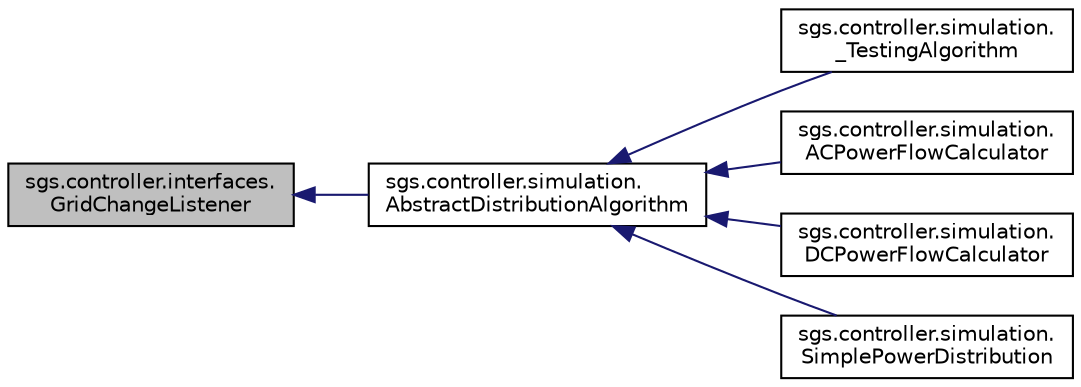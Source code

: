 digraph "sgs.controller.interfaces.GridChangeListener"
{
  edge [fontname="Helvetica",fontsize="10",labelfontname="Helvetica",labelfontsize="10"];
  node [fontname="Helvetica",fontsize="10",shape=record];
  rankdir="LR";
  Node1 [label="sgs.controller.interfaces.\lGridChangeListener",height=0.2,width=0.4,color="black", fillcolor="grey75", style="filled" fontcolor="black"];
  Node1 -> Node2 [dir="back",color="midnightblue",fontsize="10",style="solid",fontname="Helvetica"];
  Node2 [label="sgs.controller.simulation.\lAbstractDistributionAlgorithm",height=0.2,width=0.4,color="black", fillcolor="white", style="filled",URL="$classsgs_1_1controller_1_1simulation_1_1_abstract_distribution_algorithm.html"];
  Node2 -> Node3 [dir="back",color="midnightblue",fontsize="10",style="solid",fontname="Helvetica"];
  Node3 [label="sgs.controller.simulation.\l_TestingAlgorithm",height=0.2,width=0.4,color="black", fillcolor="white", style="filled",URL="$classsgs_1_1controller_1_1simulation_1_1___testing_algorithm.html"];
  Node2 -> Node4 [dir="back",color="midnightblue",fontsize="10",style="solid",fontname="Helvetica"];
  Node4 [label="sgs.controller.simulation.\lACPowerFlowCalculator",height=0.2,width=0.4,color="black", fillcolor="white", style="filled",URL="$classsgs_1_1controller_1_1simulation_1_1_a_c_power_flow_calculator.html"];
  Node2 -> Node5 [dir="back",color="midnightblue",fontsize="10",style="solid",fontname="Helvetica"];
  Node5 [label="sgs.controller.simulation.\lDCPowerFlowCalculator",height=0.2,width=0.4,color="black", fillcolor="white", style="filled",URL="$classsgs_1_1controller_1_1simulation_1_1_d_c_power_flow_calculator.html"];
  Node2 -> Node6 [dir="back",color="midnightblue",fontsize="10",style="solid",fontname="Helvetica"];
  Node6 [label="sgs.controller.simulation.\lSimplePowerDistribution",height=0.2,width=0.4,color="black", fillcolor="white", style="filled",URL="$classsgs_1_1controller_1_1simulation_1_1_simple_power_distribution.html"];
}
